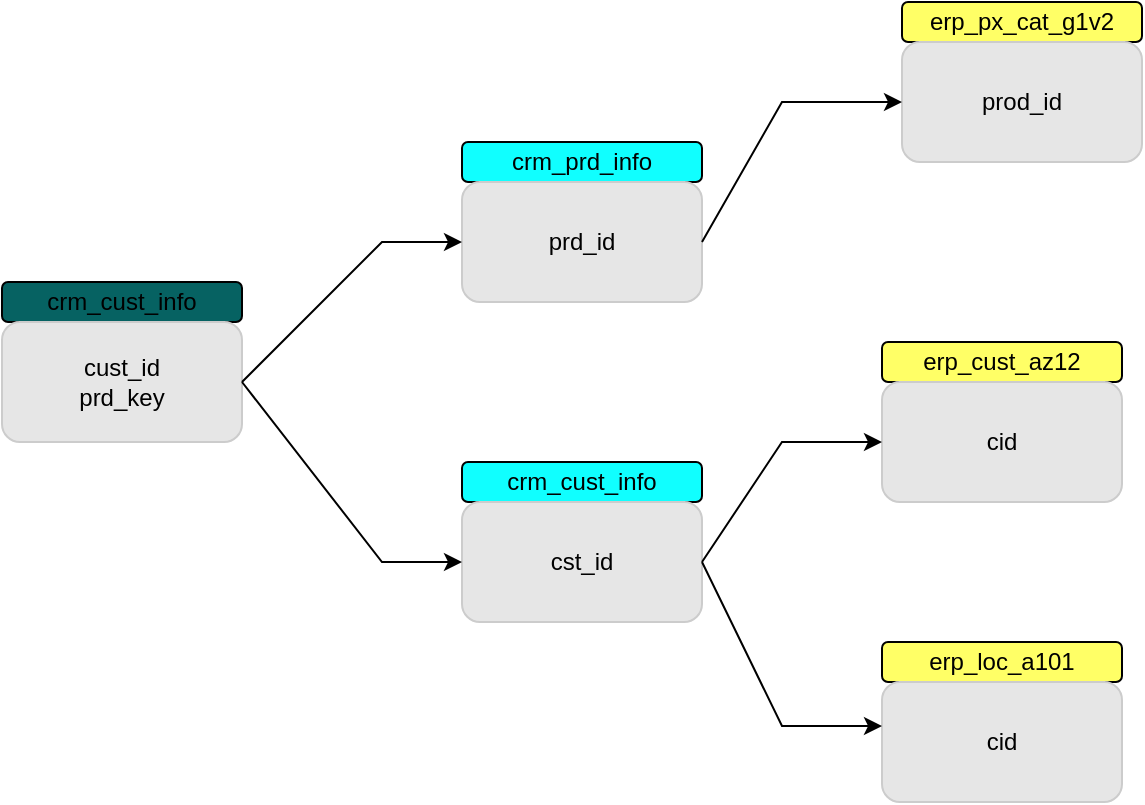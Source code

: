 <mxfile version="28.2.5">
  <diagram name="Page-1" id="Ryry-U9B4DvGZV-rxXE7">
    <mxGraphModel dx="1042" dy="626" grid="1" gridSize="10" guides="1" tooltips="1" connect="1" arrows="1" fold="1" page="1" pageScale="1" pageWidth="850" pageHeight="1100" background="#ffffff" math="0" shadow="0">
      <root>
        <mxCell id="0" />
        <mxCell id="1" parent="0" />
        <mxCell id="_e3UKxDo-f3Gyc2yeRuj-3" value="" style="group" parent="1" vertex="1" connectable="0">
          <mxGeometry x="120" y="190" width="120" height="80" as="geometry" />
        </mxCell>
        <mxCell id="_e3UKxDo-f3Gyc2yeRuj-1" value="crm_cust_info" style="rounded=1;whiteSpace=wrap;html=1;fillColor=#066262;" parent="_e3UKxDo-f3Gyc2yeRuj-3" vertex="1">
          <mxGeometry width="120" height="20" as="geometry" />
        </mxCell>
        <mxCell id="_e3UKxDo-f3Gyc2yeRuj-2" value="&lt;font style=&quot;color: rgb(0, 0, 0);&quot;&gt;cust_id&lt;br&gt;prd_key&lt;/font&gt;" style="rounded=1;whiteSpace=wrap;html=1;strokeColor=#CCCCCC;fillColor=#E6E6E6;" parent="_e3UKxDo-f3Gyc2yeRuj-3" vertex="1">
          <mxGeometry y="20" width="120" height="60" as="geometry" />
        </mxCell>
        <mxCell id="_e3UKxDo-f3Gyc2yeRuj-4" value="" style="group" parent="1" vertex="1" connectable="0">
          <mxGeometry x="350" y="280" width="120" height="80" as="geometry" />
        </mxCell>
        <mxCell id="_e3UKxDo-f3Gyc2yeRuj-5" value="&lt;font style=&quot;color: rgb(0, 0, 0);&quot;&gt;crm_cust_info&lt;/font&gt;" style="rounded=1;whiteSpace=wrap;html=1;fillColor=#10FFFF;" parent="_e3UKxDo-f3Gyc2yeRuj-4" vertex="1">
          <mxGeometry width="120" height="20" as="geometry" />
        </mxCell>
        <mxCell id="_e3UKxDo-f3Gyc2yeRuj-6" value="&lt;font style=&quot;color: rgb(0, 0, 0);&quot;&gt;cst_id&lt;/font&gt;" style="rounded=1;whiteSpace=wrap;html=1;strokeColor=#CCCCCC;fillColor=#E6E6E6;" parent="_e3UKxDo-f3Gyc2yeRuj-4" vertex="1">
          <mxGeometry y="20" width="120" height="60" as="geometry" />
        </mxCell>
        <mxCell id="_e3UKxDo-f3Gyc2yeRuj-10" value="" style="group" parent="1" vertex="1" connectable="0">
          <mxGeometry x="560" y="220" width="120" height="80" as="geometry" />
        </mxCell>
        <mxCell id="_e3UKxDo-f3Gyc2yeRuj-11" value="&lt;font style=&quot;color: rgb(0, 0, 0);&quot;&gt;erp_cust_az12&lt;/font&gt;" style="rounded=1;whiteSpace=wrap;html=1;fillColor=#FFFF66;" parent="_e3UKxDo-f3Gyc2yeRuj-10" vertex="1">
          <mxGeometry width="120" height="20" as="geometry" />
        </mxCell>
        <mxCell id="_e3UKxDo-f3Gyc2yeRuj-12" value="&lt;font style=&quot;color: rgb(0, 0, 0);&quot;&gt;cid&lt;/font&gt;" style="rounded=1;whiteSpace=wrap;html=1;strokeColor=#CCCCCC;fillColor=#E6E6E6;" parent="_e3UKxDo-f3Gyc2yeRuj-10" vertex="1">
          <mxGeometry y="20" width="120" height="60" as="geometry" />
        </mxCell>
        <mxCell id="_e3UKxDo-f3Gyc2yeRuj-16" value="" style="group" parent="1" vertex="1" connectable="0">
          <mxGeometry x="350" y="120" width="120" height="80" as="geometry" />
        </mxCell>
        <mxCell id="_e3UKxDo-f3Gyc2yeRuj-17" value="&lt;span style=&quot;color: rgb(0, 0, 0);&quot;&gt;crm_prd_info&lt;/span&gt;" style="rounded=1;whiteSpace=wrap;html=1;fillColor=#10FFFF;" parent="_e3UKxDo-f3Gyc2yeRuj-16" vertex="1">
          <mxGeometry width="120" height="20" as="geometry" />
        </mxCell>
        <mxCell id="_e3UKxDo-f3Gyc2yeRuj-18" value="&lt;font style=&quot;color: rgb(0, 0, 0);&quot;&gt;prd_id&lt;/font&gt;" style="rounded=1;whiteSpace=wrap;html=1;strokeColor=#CCCCCC;fillColor=#E6E6E6;" parent="_e3UKxDo-f3Gyc2yeRuj-16" vertex="1">
          <mxGeometry y="20" width="120" height="60" as="geometry" />
        </mxCell>
        <mxCell id="_e3UKxDo-f3Gyc2yeRuj-19" value="" style="group" parent="1" vertex="1" connectable="0">
          <mxGeometry x="560" y="370" width="120" height="80" as="geometry" />
        </mxCell>
        <mxCell id="_e3UKxDo-f3Gyc2yeRuj-20" value="&lt;font style=&quot;color: rgb(0, 0, 0);&quot;&gt;erp_loc_a101&lt;/font&gt;" style="rounded=1;whiteSpace=wrap;html=1;fillColor=#FFFF66;" parent="_e3UKxDo-f3Gyc2yeRuj-19" vertex="1">
          <mxGeometry width="120" height="20" as="geometry" />
        </mxCell>
        <mxCell id="_e3UKxDo-f3Gyc2yeRuj-21" value="&lt;font style=&quot;color: rgb(0, 0, 0);&quot;&gt;cid&lt;/font&gt;" style="rounded=1;whiteSpace=wrap;html=1;strokeColor=#CCCCCC;fillColor=#E6E6E6;" parent="_e3UKxDo-f3Gyc2yeRuj-19" vertex="1">
          <mxGeometry y="20" width="120" height="60" as="geometry" />
        </mxCell>
        <mxCell id="_e3UKxDo-f3Gyc2yeRuj-22" value="erp_px_cat_g1v2" style="group" parent="1" vertex="1" connectable="0">
          <mxGeometry x="570" y="50" width="120" height="80" as="geometry" />
        </mxCell>
        <mxCell id="_e3UKxDo-f3Gyc2yeRuj-23" value="&lt;font style=&quot;color: rgb(0, 0, 0);&quot;&gt;erp_px_cat_g1v2&lt;/font&gt;" style="rounded=1;whiteSpace=wrap;html=1;fillColor=#FFFF66;" parent="_e3UKxDo-f3Gyc2yeRuj-22" vertex="1">
          <mxGeometry width="120" height="20" as="geometry" />
        </mxCell>
        <mxCell id="_e3UKxDo-f3Gyc2yeRuj-24" value="&lt;font style=&quot;color: rgb(0, 0, 0);&quot;&gt;prod_id&lt;/font&gt;" style="rounded=1;whiteSpace=wrap;html=1;strokeColor=#CCCCCC;fillColor=#E6E6E6;" parent="_e3UKxDo-f3Gyc2yeRuj-22" vertex="1">
          <mxGeometry y="20" width="120" height="60" as="geometry" />
        </mxCell>
        <mxCell id="_e3UKxDo-f3Gyc2yeRuj-26" value="" style="endArrow=classic;html=1;rounded=0;exitX=1;exitY=0.5;exitDx=0;exitDy=0;entryX=0;entryY=0.5;entryDx=0;entryDy=0;strokeColor=#000000;" parent="1" source="_e3UKxDo-f3Gyc2yeRuj-2" target="_e3UKxDo-f3Gyc2yeRuj-18" edge="1">
          <mxGeometry width="50" height="50" relative="1" as="geometry">
            <mxPoint x="410" y="310" as="sourcePoint" />
            <mxPoint x="460" y="260" as="targetPoint" />
            <Array as="points">
              <mxPoint x="310" y="170" />
            </Array>
          </mxGeometry>
        </mxCell>
        <mxCell id="_e3UKxDo-f3Gyc2yeRuj-28" value="" style="endArrow=classic;html=1;rounded=0;exitX=1;exitY=0.5;exitDx=0;exitDy=0;entryX=0;entryY=0.5;entryDx=0;entryDy=0;strokeColor=#000000;" parent="1" source="_e3UKxDo-f3Gyc2yeRuj-2" target="_e3UKxDo-f3Gyc2yeRuj-6" edge="1">
          <mxGeometry width="50" height="50" relative="1" as="geometry">
            <mxPoint x="250" y="360" as="sourcePoint" />
            <mxPoint x="300" y="310" as="targetPoint" />
            <Array as="points">
              <mxPoint x="310" y="330" />
            </Array>
          </mxGeometry>
        </mxCell>
        <mxCell id="_e3UKxDo-f3Gyc2yeRuj-29" value="" style="endArrow=classic;html=1;rounded=0;exitX=1;exitY=0.5;exitDx=0;exitDy=0;entryX=0;entryY=0.5;entryDx=0;entryDy=0;strokeColor=#000000;" parent="1" source="_e3UKxDo-f3Gyc2yeRuj-6" target="_e3UKxDo-f3Gyc2yeRuj-12" edge="1">
          <mxGeometry width="50" height="50" relative="1" as="geometry">
            <mxPoint x="460" y="390" as="sourcePoint" />
            <mxPoint x="570" y="320" as="targetPoint" />
            <Array as="points">
              <mxPoint x="510" y="270" />
            </Array>
          </mxGeometry>
        </mxCell>
        <mxCell id="_e3UKxDo-f3Gyc2yeRuj-30" value="" style="endArrow=classic;html=1;rounded=0;exitX=1;exitY=0.5;exitDx=0;exitDy=0;entryX=0;entryY=0.367;entryDx=0;entryDy=0;strokeColor=#000000;entryPerimeter=0;" parent="1" source="_e3UKxDo-f3Gyc2yeRuj-6" target="_e3UKxDo-f3Gyc2yeRuj-21" edge="1">
          <mxGeometry width="50" height="50" relative="1" as="geometry">
            <mxPoint x="510" y="430" as="sourcePoint" />
            <mxPoint x="600" y="370" as="targetPoint" />
            <Array as="points">
              <mxPoint x="510" y="412" />
            </Array>
          </mxGeometry>
        </mxCell>
        <mxCell id="_e3UKxDo-f3Gyc2yeRuj-31" value="" style="endArrow=classic;html=1;rounded=0;entryX=0;entryY=0.5;entryDx=0;entryDy=0;strokeColor=#000000;" parent="1" target="_e3UKxDo-f3Gyc2yeRuj-24" edge="1">
          <mxGeometry width="50" height="50" relative="1" as="geometry">
            <mxPoint x="470" y="170" as="sourcePoint" />
            <mxPoint x="610" y="180" as="targetPoint" />
            <Array as="points">
              <mxPoint x="510" y="100" />
            </Array>
          </mxGeometry>
        </mxCell>
      </root>
    </mxGraphModel>
  </diagram>
</mxfile>
